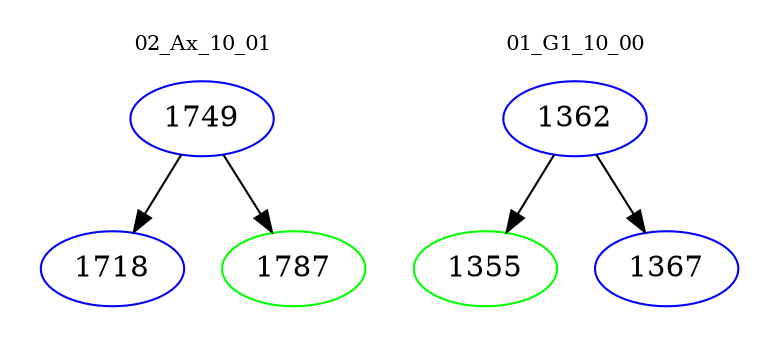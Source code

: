 digraph{
subgraph cluster_0 {
color = white
label = "02_Ax_10_01";
fontsize=10;
T0_1749 [label="1749", color="blue"]
T0_1749 -> T0_1718 [color="black"]
T0_1718 [label="1718", color="blue"]
T0_1749 -> T0_1787 [color="black"]
T0_1787 [label="1787", color="green"]
}
subgraph cluster_1 {
color = white
label = "01_G1_10_00";
fontsize=10;
T1_1362 [label="1362", color="blue"]
T1_1362 -> T1_1355 [color="black"]
T1_1355 [label="1355", color="green"]
T1_1362 -> T1_1367 [color="black"]
T1_1367 [label="1367", color="blue"]
}
}
